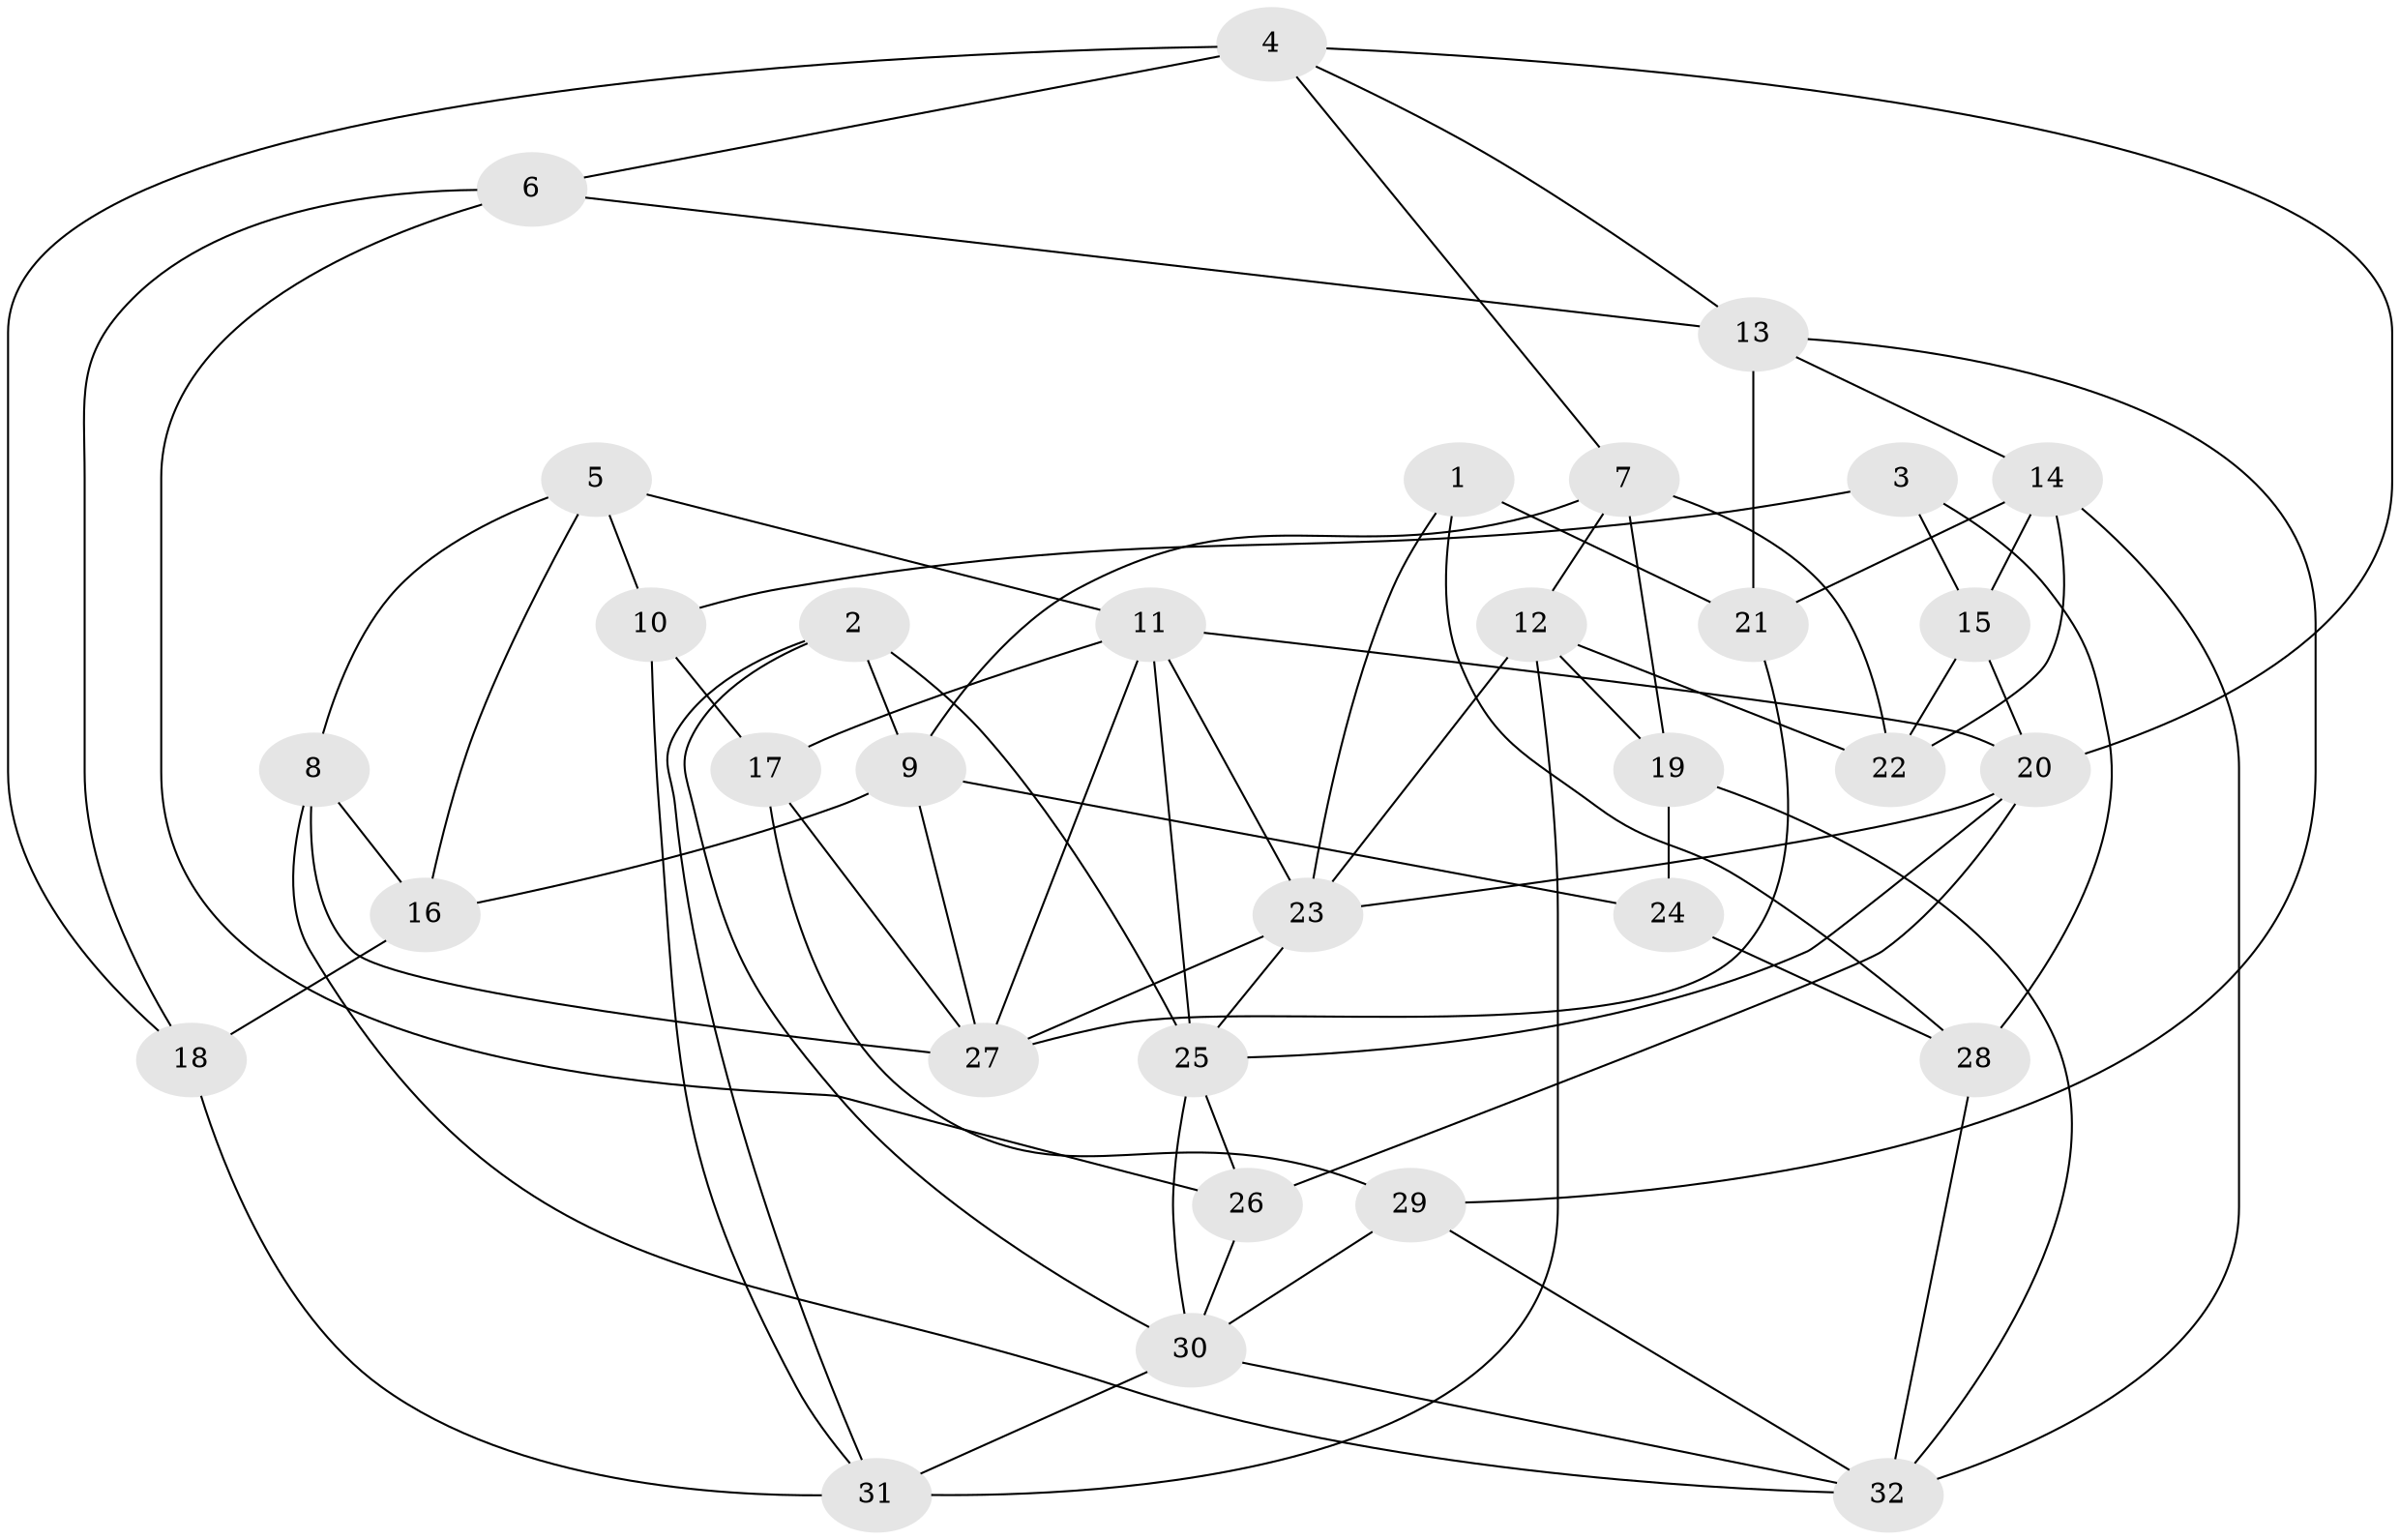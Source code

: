 // original degree distribution, {4: 1.0}
// Generated by graph-tools (version 1.1) at 2025/38/03/04/25 23:38:05]
// undirected, 32 vertices, 73 edges
graph export_dot {
  node [color=gray90,style=filled];
  1;
  2;
  3;
  4;
  5;
  6;
  7;
  8;
  9;
  10;
  11;
  12;
  13;
  14;
  15;
  16;
  17;
  18;
  19;
  20;
  21;
  22;
  23;
  24;
  25;
  26;
  27;
  28;
  29;
  30;
  31;
  32;
  1 -- 21 [weight=2.0];
  1 -- 23 [weight=1.0];
  1 -- 28 [weight=1.0];
  2 -- 9 [weight=1.0];
  2 -- 25 [weight=1.0];
  2 -- 30 [weight=1.0];
  2 -- 31 [weight=1.0];
  3 -- 10 [weight=1.0];
  3 -- 15 [weight=1.0];
  3 -- 28 [weight=2.0];
  4 -- 6 [weight=1.0];
  4 -- 7 [weight=1.0];
  4 -- 13 [weight=1.0];
  4 -- 18 [weight=2.0];
  4 -- 20 [weight=1.0];
  5 -- 8 [weight=1.0];
  5 -- 10 [weight=1.0];
  5 -- 11 [weight=1.0];
  5 -- 16 [weight=1.0];
  6 -- 13 [weight=1.0];
  6 -- 18 [weight=1.0];
  6 -- 26 [weight=1.0];
  7 -- 9 [weight=1.0];
  7 -- 12 [weight=1.0];
  7 -- 19 [weight=1.0];
  7 -- 22 [weight=2.0];
  8 -- 16 [weight=1.0];
  8 -- 27 [weight=1.0];
  8 -- 32 [weight=1.0];
  9 -- 16 [weight=2.0];
  9 -- 24 [weight=1.0];
  9 -- 27 [weight=1.0];
  10 -- 17 [weight=1.0];
  10 -- 31 [weight=1.0];
  11 -- 17 [weight=1.0];
  11 -- 20 [weight=1.0];
  11 -- 23 [weight=1.0];
  11 -- 25 [weight=1.0];
  11 -- 27 [weight=1.0];
  12 -- 19 [weight=1.0];
  12 -- 22 [weight=1.0];
  12 -- 23 [weight=1.0];
  12 -- 31 [weight=2.0];
  13 -- 14 [weight=1.0];
  13 -- 21 [weight=2.0];
  13 -- 29 [weight=1.0];
  14 -- 15 [weight=2.0];
  14 -- 21 [weight=1.0];
  14 -- 22 [weight=1.0];
  14 -- 32 [weight=1.0];
  15 -- 20 [weight=1.0];
  15 -- 22 [weight=2.0];
  16 -- 18 [weight=2.0];
  17 -- 27 [weight=1.0];
  17 -- 29 [weight=1.0];
  18 -- 31 [weight=1.0];
  19 -- 24 [weight=1.0];
  19 -- 32 [weight=1.0];
  20 -- 23 [weight=1.0];
  20 -- 25 [weight=1.0];
  20 -- 26 [weight=1.0];
  21 -- 27 [weight=1.0];
  23 -- 25 [weight=1.0];
  23 -- 27 [weight=1.0];
  24 -- 28 [weight=2.0];
  25 -- 26 [weight=1.0];
  25 -- 30 [weight=1.0];
  26 -- 30 [weight=1.0];
  28 -- 32 [weight=1.0];
  29 -- 30 [weight=1.0];
  29 -- 32 [weight=1.0];
  30 -- 31 [weight=1.0];
  30 -- 32 [weight=1.0];
}
